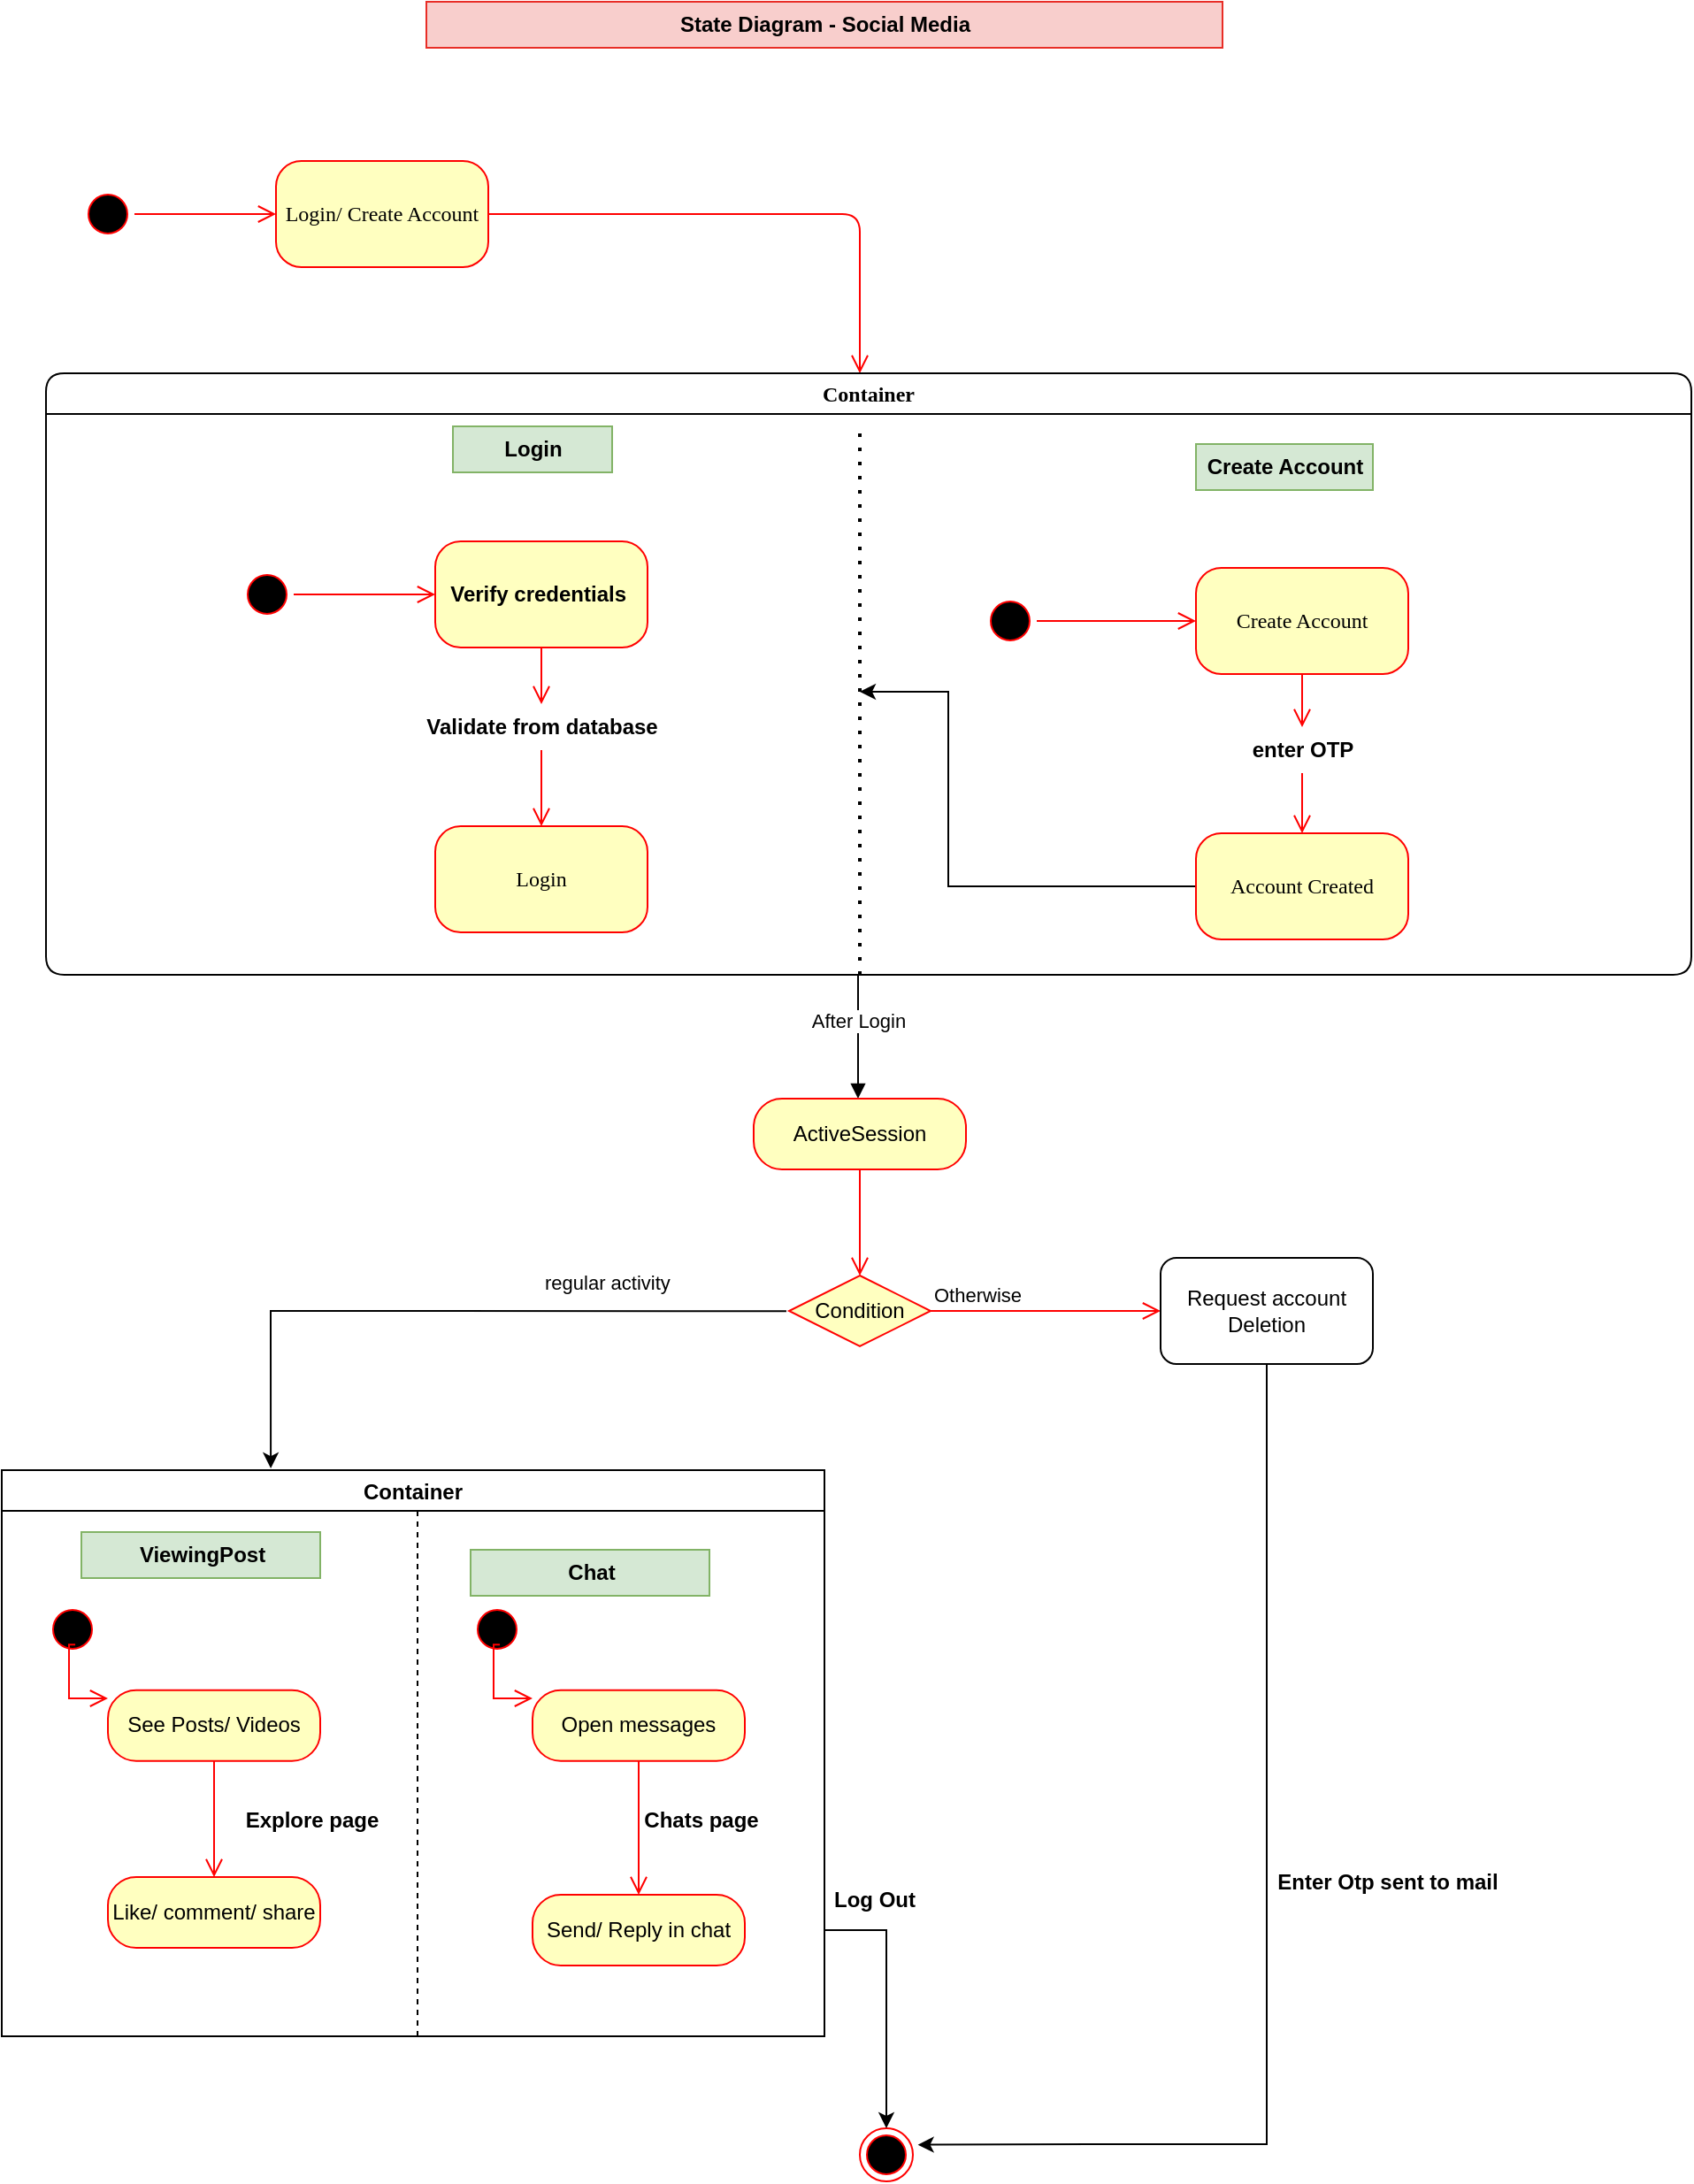 <mxfile version="28.1.2">
  <diagram name="Page-1" id="58cdce13-f638-feb5-8d6f-7d28b1aa9fa0">
    <mxGraphModel dx="864" dy="474" grid="1" gridSize="10" guides="1" tooltips="1" connect="1" arrows="1" fold="1" page="1" pageScale="1" pageWidth="1100" pageHeight="850" background="none" math="0" shadow="0">
      <root>
        <mxCell id="0" />
        <mxCell id="1" parent="0" />
        <mxCell id="382b91b5511bd0f7-1" value="" style="ellipse;html=1;shape=startState;fillColor=#000000;strokeColor=#ff0000;rounded=1;shadow=0;comic=0;labelBackgroundColor=none;fontFamily=Verdana;fontSize=12;fontColor=#000000;align=center;direction=south;" parent="1" vertex="1">
          <mxGeometry x="130" y="135" width="30" height="30" as="geometry" />
        </mxCell>
        <mxCell id="382b91b5511bd0f7-6" value="Login/ Create Account" style="rounded=1;whiteSpace=wrap;html=1;arcSize=24;fillColor=#ffffc0;strokeColor=#ff0000;shadow=0;comic=0;labelBackgroundColor=none;fontFamily=Verdana;fontSize=12;fontColor=#000000;align=center;" parent="1" vertex="1">
          <mxGeometry x="240" y="120" width="120" height="60" as="geometry" />
        </mxCell>
        <mxCell id="3cde6dad864a17aa-4" style="edgeStyle=orthogonalEdgeStyle;html=1;labelBackgroundColor=none;endArrow=open;endSize=8;strokeColor=#ff0000;fontFamily=Verdana;fontSize=12;align=left;exitX=1;exitY=0.5;exitDx=0;exitDy=0;" parent="1" source="382b91b5511bd0f7-6" target="2a3bc250acf0617d-7" edge="1">
          <mxGeometry relative="1" as="geometry">
            <Array as="points">
              <mxPoint x="570" y="150" />
            </Array>
            <mxPoint x="810" y="280" as="sourcePoint" />
          </mxGeometry>
        </mxCell>
        <mxCell id="2a3bc250acf0617d-7" value="Container" style="swimlane;whiteSpace=wrap;html=1;rounded=1;shadow=0;comic=0;labelBackgroundColor=none;strokeWidth=1;fontFamily=Verdana;fontSize=12;align=center;" parent="1" vertex="1">
          <mxGeometry x="110" y="240" width="930" height="340" as="geometry">
            <mxRectangle x="120" y="225" width="100" height="30" as="alternateBounds" />
          </mxGeometry>
        </mxCell>
        <mxCell id="3cde6dad864a17aa-10" style="edgeStyle=elbowEdgeStyle;html=1;labelBackgroundColor=none;endArrow=open;endSize=8;strokeColor=#ff0000;fontFamily=Verdana;fontSize=12;align=left;entryX=0.5;entryY=0;entryDx=0;entryDy=0;" parent="2a3bc250acf0617d-7" source="jfdEUuHxmhyII_WSFwLD-7" target="3cde6dad864a17aa-2" edge="1">
          <mxGeometry relative="1" as="geometry">
            <mxPoint x="100" y="245" as="targetPoint" />
          </mxGeometry>
        </mxCell>
        <mxCell id="382b91b5511bd0f7-8" value="&lt;span style=&quot;font-family: Helvetica; font-weight: 700; text-wrap-mode: nowrap;&quot;&gt;Verify credentials&amp;nbsp;&lt;/span&gt;" style="rounded=1;whiteSpace=wrap;html=1;arcSize=24;fillColor=#ffffc0;strokeColor=#ff0000;shadow=0;comic=0;labelBackgroundColor=none;fontFamily=Verdana;fontSize=12;fontColor=#000000;align=center;" parent="2a3bc250acf0617d-7" vertex="1">
          <mxGeometry x="220" y="95" width="120" height="60" as="geometry" />
        </mxCell>
        <mxCell id="3cde6dad864a17aa-9" style="edgeStyle=elbowEdgeStyle;html=1;labelBackgroundColor=none;endArrow=open;endSize=8;strokeColor=#ff0000;fontFamily=Verdana;fontSize=12;align=left;" parent="2a3bc250acf0617d-7" source="2a3bc250acf0617d-3" target="382b91b5511bd0f7-8" edge="1">
          <mxGeometry relative="1" as="geometry" />
        </mxCell>
        <mxCell id="2a3bc250acf0617d-3" value="" style="ellipse;html=1;shape=startState;fillColor=#000000;strokeColor=#ff0000;rounded=1;shadow=0;comic=0;labelBackgroundColor=none;fontFamily=Verdana;fontSize=12;fontColor=#000000;align=center;direction=south;" parent="2a3bc250acf0617d-7" vertex="1">
          <mxGeometry x="110" y="110" width="30" height="30" as="geometry" />
        </mxCell>
        <mxCell id="3cde6dad864a17aa-2" value="Login" style="rounded=1;whiteSpace=wrap;html=1;arcSize=24;fillColor=#ffffc0;strokeColor=#ff0000;shadow=0;comic=0;labelBackgroundColor=none;fontFamily=Verdana;fontSize=12;fontColor=#000000;align=center;" parent="2a3bc250acf0617d-7" vertex="1">
          <mxGeometry x="220" y="256" width="120" height="60" as="geometry" />
        </mxCell>
        <mxCell id="jfdEUuHxmhyII_WSFwLD-4" value="&lt;span class=&quot;selected&quot;&gt;Login&lt;/span&gt;" style="text;align=center;fontStyle=1;verticalAlign=middle;spacingLeft=3;spacingRight=3;strokeColor=#82b366;rotatable=0;points=[[0,0.5],[1,0.5]];portConstraint=eastwest;html=1;fillColor=#d5e8d4;" parent="2a3bc250acf0617d-7" vertex="1">
          <mxGeometry x="230" y="30" width="90" height="26" as="geometry" />
        </mxCell>
        <mxCell id="jfdEUuHxmhyII_WSFwLD-5" value="Create Account" style="text;align=center;fontStyle=1;verticalAlign=middle;spacingLeft=3;spacingRight=3;strokeColor=#82b366;rotatable=0;points=[[0,0.5],[1,0.5]];portConstraint=eastwest;html=1;fillColor=#d5e8d4;" parent="2a3bc250acf0617d-7" vertex="1">
          <mxGeometry x="650" y="40" width="100" height="26" as="geometry" />
        </mxCell>
        <mxCell id="jfdEUuHxmhyII_WSFwLD-7" value="Validate from database" style="text;align=center;fontStyle=1;verticalAlign=middle;spacingLeft=3;spacingRight=3;strokeColor=none;rotatable=0;points=[[0,0.5],[1,0.5]];portConstraint=eastwest;html=1;" parent="2a3bc250acf0617d-7" vertex="1">
          <mxGeometry x="240" y="187" width="80" height="26" as="geometry" />
        </mxCell>
        <mxCell id="jfdEUuHxmhyII_WSFwLD-8" value="" style="edgeStyle=elbowEdgeStyle;html=1;labelBackgroundColor=none;endArrow=open;endSize=8;strokeColor=#ff0000;fontFamily=Verdana;fontSize=12;align=left;entryX=0.5;entryY=0;entryDx=0;entryDy=0;" parent="2a3bc250acf0617d-7" source="382b91b5511bd0f7-8" target="jfdEUuHxmhyII_WSFwLD-7" edge="1">
          <mxGeometry relative="1" as="geometry">
            <mxPoint x="390" y="430" as="sourcePoint" />
            <mxPoint x="390" y="560" as="targetPoint" />
          </mxGeometry>
        </mxCell>
        <mxCell id="jfdEUuHxmhyII_WSFwLD-9" style="edgeStyle=elbowEdgeStyle;html=1;labelBackgroundColor=none;endArrow=open;endSize=8;strokeColor=#ff0000;fontFamily=Verdana;fontSize=12;align=left;entryX=0.5;entryY=0;entryDx=0;entryDy=0;" parent="2a3bc250acf0617d-7" source="jfdEUuHxmhyII_WSFwLD-14" target="jfdEUuHxmhyII_WSFwLD-13" edge="1">
          <mxGeometry relative="1" as="geometry">
            <mxPoint x="570" y="225" as="targetPoint" />
          </mxGeometry>
        </mxCell>
        <mxCell id="jfdEUuHxmhyII_WSFwLD-10" value="Create Account" style="rounded=1;whiteSpace=wrap;html=1;arcSize=24;fillColor=#ffffc0;strokeColor=#ff0000;shadow=0;comic=0;labelBackgroundColor=none;fontFamily=Verdana;fontSize=12;fontColor=#000000;align=center;" parent="2a3bc250acf0617d-7" vertex="1">
          <mxGeometry x="650" y="110" width="120" height="60" as="geometry" />
        </mxCell>
        <mxCell id="jfdEUuHxmhyII_WSFwLD-11" style="edgeStyle=elbowEdgeStyle;html=1;labelBackgroundColor=none;endArrow=open;endSize=8;strokeColor=#ff0000;fontFamily=Verdana;fontSize=12;align=left;" parent="2a3bc250acf0617d-7" source="jfdEUuHxmhyII_WSFwLD-12" target="jfdEUuHxmhyII_WSFwLD-10" edge="1">
          <mxGeometry relative="1" as="geometry" />
        </mxCell>
        <mxCell id="jfdEUuHxmhyII_WSFwLD-12" value="" style="ellipse;html=1;shape=startState;fillColor=#000000;strokeColor=#ff0000;rounded=1;shadow=0;comic=0;labelBackgroundColor=none;fontFamily=Verdana;fontSize=12;fontColor=#000000;align=center;direction=south;" parent="2a3bc250acf0617d-7" vertex="1">
          <mxGeometry x="530" y="125" width="30" height="30" as="geometry" />
        </mxCell>
        <mxCell id="Ll6ozGh_64_8ARIF7kT2-1" style="edgeStyle=orthogonalEdgeStyle;rounded=0;orthogonalLoop=1;jettySize=auto;html=1;" parent="2a3bc250acf0617d-7" source="jfdEUuHxmhyII_WSFwLD-13" edge="1">
          <mxGeometry relative="1" as="geometry">
            <mxPoint x="460" y="180" as="targetPoint" />
            <Array as="points">
              <mxPoint x="510" y="290" />
              <mxPoint x="510" y="180" />
            </Array>
          </mxGeometry>
        </mxCell>
        <mxCell id="jfdEUuHxmhyII_WSFwLD-13" value="Account Created" style="rounded=1;whiteSpace=wrap;html=1;arcSize=24;fillColor=#ffffc0;strokeColor=#ff0000;shadow=0;comic=0;labelBackgroundColor=none;fontFamily=Verdana;fontSize=12;fontColor=#000000;align=center;" parent="2a3bc250acf0617d-7" vertex="1">
          <mxGeometry x="650" y="260" width="120" height="60" as="geometry" />
        </mxCell>
        <mxCell id="jfdEUuHxmhyII_WSFwLD-14" value="enter OTP" style="text;align=center;fontStyle=1;verticalAlign=middle;spacingLeft=3;spacingRight=3;strokeColor=none;rotatable=0;points=[[0,0.5],[1,0.5]];portConstraint=eastwest;html=1;" parent="2a3bc250acf0617d-7" vertex="1">
          <mxGeometry x="670" y="200" width="80" height="26" as="geometry" />
        </mxCell>
        <mxCell id="jfdEUuHxmhyII_WSFwLD-15" value="" style="edgeStyle=elbowEdgeStyle;html=1;labelBackgroundColor=none;endArrow=open;endSize=8;strokeColor=#ff0000;fontFamily=Verdana;fontSize=12;align=left;entryX=0.5;entryY=0;entryDx=0;entryDy=0;" parent="2a3bc250acf0617d-7" source="jfdEUuHxmhyII_WSFwLD-10" target="jfdEUuHxmhyII_WSFwLD-14" edge="1">
          <mxGeometry relative="1" as="geometry">
            <mxPoint x="860" y="410" as="sourcePoint" />
            <mxPoint x="860" y="540" as="targetPoint" />
          </mxGeometry>
        </mxCell>
        <mxCell id="2a3bc250acf0617d-9" style="edgeStyle=orthogonalEdgeStyle;html=1;labelBackgroundColor=none;endArrow=open;endSize=8;strokeColor=#ff0000;fontFamily=Verdana;fontSize=12;align=left;" parent="1" source="382b91b5511bd0f7-1" target="382b91b5511bd0f7-6" edge="1">
          <mxGeometry relative="1" as="geometry" />
        </mxCell>
        <mxCell id="jfdEUuHxmhyII_WSFwLD-1" value="State Diagram - Social Media" style="text;align=center;fontStyle=1;verticalAlign=middle;spacingLeft=3;spacingRight=3;strokeColor=light-dark(#e82d26, #d7817e);rotatable=0;points=[[0,0.5],[1,0.5]];portConstraint=eastwest;html=1;fillColor=#f8cecc;" parent="1" vertex="1">
          <mxGeometry x="325" y="30" width="450" height="26" as="geometry" />
        </mxCell>
        <mxCell id="jfdEUuHxmhyII_WSFwLD-6" value="" style="endArrow=none;dashed=1;html=1;dashPattern=1 3;strokeWidth=2;rounded=0;" parent="1" edge="1">
          <mxGeometry width="50" height="50" relative="1" as="geometry">
            <mxPoint x="570" y="580" as="sourcePoint" />
            <mxPoint x="570" y="270" as="targetPoint" />
          </mxGeometry>
        </mxCell>
        <mxCell id="jfdEUuHxmhyII_WSFwLD-16" value="After Login" style="html=1;verticalAlign=bottom;endArrow=block;curved=0;rounded=0;" parent="1" edge="1">
          <mxGeometry width="80" relative="1" as="geometry">
            <mxPoint x="569" y="580" as="sourcePoint" />
            <mxPoint x="569" y="650" as="targetPoint" />
          </mxGeometry>
        </mxCell>
        <mxCell id="jfdEUuHxmhyII_WSFwLD-19" value="&lt;span class=&quot;selected&quot;&gt;ActiveSession&lt;/span&gt;" style="rounded=1;whiteSpace=wrap;html=1;arcSize=40;fontColor=#000000;fillColor=#ffffc0;strokeColor=#ff0000;" parent="1" vertex="1">
          <mxGeometry x="510" y="650" width="120" height="40" as="geometry" />
        </mxCell>
        <mxCell id="jfdEUuHxmhyII_WSFwLD-20" value="" style="edgeStyle=orthogonalEdgeStyle;html=1;verticalAlign=bottom;endArrow=open;endSize=8;strokeColor=#ff0000;rounded=0;" parent="1" source="jfdEUuHxmhyII_WSFwLD-19" target="jfdEUuHxmhyII_WSFwLD-24" edge="1">
          <mxGeometry relative="1" as="geometry">
            <mxPoint x="570" y="810" as="targetPoint" />
          </mxGeometry>
        </mxCell>
        <mxCell id="jfdEUuHxmhyII_WSFwLD-24" value="Condition" style="rhombus;whiteSpace=wrap;html=1;fontColor=#000000;fillColor=#ffffc0;strokeColor=#ff0000;" parent="1" vertex="1">
          <mxGeometry x="530" y="750" width="80" height="40" as="geometry" />
        </mxCell>
        <mxCell id="jfdEUuHxmhyII_WSFwLD-25" value="Otherwise" style="edgeStyle=orthogonalEdgeStyle;html=1;align=left;verticalAlign=bottom;endArrow=open;endSize=8;strokeColor=#ff0000;rounded=0;" parent="1" source="jfdEUuHxmhyII_WSFwLD-24" target="jfdEUuHxmhyII_WSFwLD-29" edge="1">
          <mxGeometry x="-1" relative="1" as="geometry">
            <mxPoint x="710" y="980" as="targetPoint" />
          </mxGeometry>
        </mxCell>
        <mxCell id="jfdEUuHxmhyII_WSFwLD-28" value="" style="ellipse;html=1;shape=endState;fillColor=#000000;strokeColor=#ff0000;" parent="1" vertex="1">
          <mxGeometry x="570" y="1232" width="30" height="30" as="geometry" />
        </mxCell>
        <mxCell id="jfdEUuHxmhyII_WSFwLD-29" value="Request account Deletion" style="rounded=1;whiteSpace=wrap;html=1;" parent="1" vertex="1">
          <mxGeometry x="740" y="740" width="120" height="60" as="geometry" />
        </mxCell>
        <mxCell id="jfdEUuHxmhyII_WSFwLD-30" value="" style="endArrow=classic;html=1;rounded=0;exitX=0.5;exitY=1;exitDx=0;exitDy=0;entryX=1.094;entryY=0.311;entryDx=0;entryDy=0;entryPerimeter=0;" parent="1" source="jfdEUuHxmhyII_WSFwLD-29" target="jfdEUuHxmhyII_WSFwLD-28" edge="1">
          <mxGeometry width="50" height="50" relative="1" as="geometry">
            <mxPoint x="410" y="990" as="sourcePoint" />
            <mxPoint x="570" y="1470" as="targetPoint" />
            <Array as="points">
              <mxPoint x="800" y="1241" />
              <mxPoint x="700" y="1241" />
            </Array>
          </mxGeometry>
        </mxCell>
        <mxCell id="jfdEUuHxmhyII_WSFwLD-34" value="Enter Otp sent to mail" style="text;align=center;fontStyle=1;verticalAlign=middle;spacingLeft=3;spacingRight=3;strokeColor=none;rotatable=0;points=[[0,0.5],[1,0.5]];portConstraint=eastwest;html=1;" parent="1" vertex="1">
          <mxGeometry x="800" y="1080" width="135" height="26" as="geometry" />
        </mxCell>
        <mxCell id="jfdEUuHxmhyII_WSFwLD-35" value="" style="endArrow=classic;html=1;rounded=0;exitX=-0.019;exitY=0.504;exitDx=0;exitDy=0;exitPerimeter=0;entryX=0.327;entryY=-0.003;entryDx=0;entryDy=0;entryPerimeter=0;" parent="1" source="jfdEUuHxmhyII_WSFwLD-24" target="jfdEUuHxmhyII_WSFwLD-37" edge="1">
          <mxGeometry width="50" height="50" relative="1" as="geometry">
            <mxPoint x="417" y="980" as="sourcePoint" />
            <mxPoint x="150" y="1020" as="targetPoint" />
            <Array as="points">
              <mxPoint x="237" y="770" />
            </Array>
          </mxGeometry>
        </mxCell>
        <mxCell id="jfdEUuHxmhyII_WSFwLD-36" value="&lt;span style=&quot;color: rgb(0, 0, 0); font-family: Helvetica; font-size: 11px; font-style: normal; font-variant-ligatures: normal; font-variant-caps: normal; font-weight: 400; letter-spacing: normal; orphans: 2; text-align: center; text-indent: 0px; text-transform: none; widows: 2; word-spacing: 0px; -webkit-text-stroke-width: 0px; white-space: nowrap; background-color: rgb(255, 255, 255); text-decoration-thickness: initial; text-decoration-style: initial; text-decoration-color: initial; float: none; display: inline !important;&quot;&gt;regular activity&lt;/span&gt;" style="text;whiteSpace=wrap;html=1;" parent="1" vertex="1">
          <mxGeometry x="390" y="740" width="100" height="30" as="geometry" />
        </mxCell>
        <mxCell id="jfdEUuHxmhyII_WSFwLD-37" value="Container" style="swimlane;" parent="1" vertex="1">
          <mxGeometry x="85" y="860" width="465" height="320" as="geometry" />
        </mxCell>
        <mxCell id="jfdEUuHxmhyII_WSFwLD-40" value="" style="ellipse;html=1;shape=startState;fillColor=#000000;strokeColor=#ff0000;" parent="jfdEUuHxmhyII_WSFwLD-37" vertex="1">
          <mxGeometry x="25" y="75" width="30" height="30" as="geometry" />
        </mxCell>
        <mxCell id="jfdEUuHxmhyII_WSFwLD-41" value="" style="edgeStyle=orthogonalEdgeStyle;html=1;verticalAlign=bottom;endArrow=open;endSize=8;strokeColor=#ff0000;rounded=0;exitX=0.551;exitY=0.788;exitDx=0;exitDy=0;exitPerimeter=0;" parent="jfdEUuHxmhyII_WSFwLD-37" source="jfdEUuHxmhyII_WSFwLD-40" target="jfdEUuHxmhyII_WSFwLD-42" edge="1">
          <mxGeometry relative="1" as="geometry">
            <mxPoint x="90" y="129.38" as="targetPoint" />
            <mxPoint x="37.6" y="95.0" as="sourcePoint" />
            <Array as="points">
              <mxPoint x="38" y="99" />
              <mxPoint x="38" y="129" />
            </Array>
          </mxGeometry>
        </mxCell>
        <mxCell id="jfdEUuHxmhyII_WSFwLD-42" value="See Posts/ Videos" style="rounded=1;whiteSpace=wrap;html=1;arcSize=40;fontColor=#000000;fillColor=#ffffc0;strokeColor=#ff0000;" parent="jfdEUuHxmhyII_WSFwLD-37" vertex="1">
          <mxGeometry x="60" y="124.38" width="120" height="40" as="geometry" />
        </mxCell>
        <mxCell id="jfdEUuHxmhyII_WSFwLD-43" value="" style="edgeStyle=orthogonalEdgeStyle;html=1;verticalAlign=bottom;endArrow=open;endSize=8;strokeColor=#ff0000;rounded=0;" parent="jfdEUuHxmhyII_WSFwLD-37" source="jfdEUuHxmhyII_WSFwLD-42" target="jfdEUuHxmhyII_WSFwLD-44" edge="1">
          <mxGeometry relative="1" as="geometry">
            <mxPoint x="130" y="209.38" as="targetPoint" />
          </mxGeometry>
        </mxCell>
        <mxCell id="jfdEUuHxmhyII_WSFwLD-44" value="Like/ comment/ share" style="rounded=1;whiteSpace=wrap;html=1;arcSize=40;fontColor=#000000;fillColor=#ffffc0;strokeColor=#ff0000;" parent="jfdEUuHxmhyII_WSFwLD-37" vertex="1">
          <mxGeometry x="60" y="230" width="120" height="40" as="geometry" />
        </mxCell>
        <mxCell id="jfdEUuHxmhyII_WSFwLD-47" value="ViewingPost" style="text;align=center;fontStyle=1;verticalAlign=middle;spacingLeft=3;spacingRight=3;strokeColor=#82b366;rotatable=0;points=[[0,0.5],[1,0.5]];portConstraint=eastwest;html=1;fillColor=#d5e8d4;" parent="jfdEUuHxmhyII_WSFwLD-37" vertex="1">
          <mxGeometry x="45" y="35" width="135" height="26" as="geometry" />
        </mxCell>
        <mxCell id="jfdEUuHxmhyII_WSFwLD-49" value="" style="ellipse;html=1;shape=startState;fillColor=#000000;strokeColor=#ff0000;" parent="jfdEUuHxmhyII_WSFwLD-37" vertex="1">
          <mxGeometry x="265" y="75" width="30" height="30" as="geometry" />
        </mxCell>
        <mxCell id="jfdEUuHxmhyII_WSFwLD-50" value="" style="edgeStyle=orthogonalEdgeStyle;html=1;verticalAlign=bottom;endArrow=open;endSize=8;strokeColor=#ff0000;rounded=0;exitX=0.551;exitY=0.788;exitDx=0;exitDy=0;exitPerimeter=0;" parent="jfdEUuHxmhyII_WSFwLD-37" source="jfdEUuHxmhyII_WSFwLD-49" target="jfdEUuHxmhyII_WSFwLD-51" edge="1">
          <mxGeometry relative="1" as="geometry">
            <mxPoint x="330" y="129.38" as="targetPoint" />
            <mxPoint x="277.6" y="95" as="sourcePoint" />
            <Array as="points">
              <mxPoint x="278" y="99" />
              <mxPoint x="278" y="129" />
            </Array>
          </mxGeometry>
        </mxCell>
        <mxCell id="jfdEUuHxmhyII_WSFwLD-51" value="Open messages" style="rounded=1;whiteSpace=wrap;html=1;arcSize=40;fontColor=#000000;fillColor=#ffffc0;strokeColor=#ff0000;" parent="jfdEUuHxmhyII_WSFwLD-37" vertex="1">
          <mxGeometry x="300" y="124.38" width="120" height="40" as="geometry" />
        </mxCell>
        <mxCell id="jfdEUuHxmhyII_WSFwLD-52" value="" style="edgeStyle=orthogonalEdgeStyle;html=1;verticalAlign=bottom;endArrow=open;endSize=8;strokeColor=#ff0000;rounded=0;" parent="jfdEUuHxmhyII_WSFwLD-37" source="jfdEUuHxmhyII_WSFwLD-51" target="jfdEUuHxmhyII_WSFwLD-53" edge="1">
          <mxGeometry relative="1" as="geometry">
            <mxPoint x="370" y="209.38" as="targetPoint" />
          </mxGeometry>
        </mxCell>
        <mxCell id="jfdEUuHxmhyII_WSFwLD-53" value="Send/ Reply in chat" style="rounded=1;whiteSpace=wrap;html=1;arcSize=40;fontColor=#000000;fillColor=#ffffc0;strokeColor=#ff0000;" parent="jfdEUuHxmhyII_WSFwLD-37" vertex="1">
          <mxGeometry x="300" y="240.0" width="120" height="40" as="geometry" />
        </mxCell>
        <mxCell id="jfdEUuHxmhyII_WSFwLD-55" value="Chat" style="text;align=center;fontStyle=1;verticalAlign=middle;spacingLeft=3;spacingRight=3;strokeColor=#82b366;rotatable=0;points=[[0,0.5],[1,0.5]];portConstraint=eastwest;html=1;fillColor=#d5e8d4;" parent="jfdEUuHxmhyII_WSFwLD-37" vertex="1">
          <mxGeometry x="265" y="45" width="135" height="26" as="geometry" />
        </mxCell>
        <mxCell id="jfdEUuHxmhyII_WSFwLD-60" value="Explore page" style="text;align=center;fontStyle=1;verticalAlign=middle;spacingLeft=3;spacingRight=3;strokeColor=none;rotatable=0;points=[[0,0.5],[1,0.5]];portConstraint=eastwest;html=1;" parent="jfdEUuHxmhyII_WSFwLD-37" vertex="1">
          <mxGeometry x="135" y="185" width="80" height="26" as="geometry" />
        </mxCell>
        <mxCell id="jfdEUuHxmhyII_WSFwLD-61" value="Chats page" style="text;align=center;fontStyle=1;verticalAlign=middle;spacingLeft=3;spacingRight=3;strokeColor=none;rotatable=0;points=[[0,0.5],[1,0.5]];portConstraint=eastwest;html=1;" parent="jfdEUuHxmhyII_WSFwLD-37" vertex="1">
          <mxGeometry x="355" y="185" width="80" height="26" as="geometry" />
        </mxCell>
        <mxCell id="jfdEUuHxmhyII_WSFwLD-62" value="" style="endArrow=none;dashed=1;html=1;rounded=0;" parent="jfdEUuHxmhyII_WSFwLD-37" edge="1">
          <mxGeometry width="50" height="50" relative="1" as="geometry">
            <mxPoint x="235" y="320" as="sourcePoint" />
            <mxPoint x="235" y="20" as="targetPoint" />
          </mxGeometry>
        </mxCell>
        <mxCell id="jfdEUuHxmhyII_WSFwLD-63" value="" style="endArrow=classic;html=1;rounded=0;entryX=0.5;entryY=0;entryDx=0;entryDy=0;" parent="1" target="jfdEUuHxmhyII_WSFwLD-28" edge="1">
          <mxGeometry width="50" height="50" relative="1" as="geometry">
            <mxPoint x="550" y="1120" as="sourcePoint" />
            <mxPoint x="730" y="1250" as="targetPoint" />
            <Array as="points">
              <mxPoint x="585" y="1120" />
            </Array>
          </mxGeometry>
        </mxCell>
        <mxCell id="jfdEUuHxmhyII_WSFwLD-64" value="Log Out" style="text;align=center;fontStyle=1;verticalAlign=middle;spacingLeft=3;spacingRight=3;strokeColor=none;rotatable=0;points=[[0,0.5],[1,0.5]];portConstraint=eastwest;html=1;" parent="1" vertex="1">
          <mxGeometry x="510" y="1090" width="135" height="26" as="geometry" />
        </mxCell>
      </root>
    </mxGraphModel>
  </diagram>
</mxfile>
